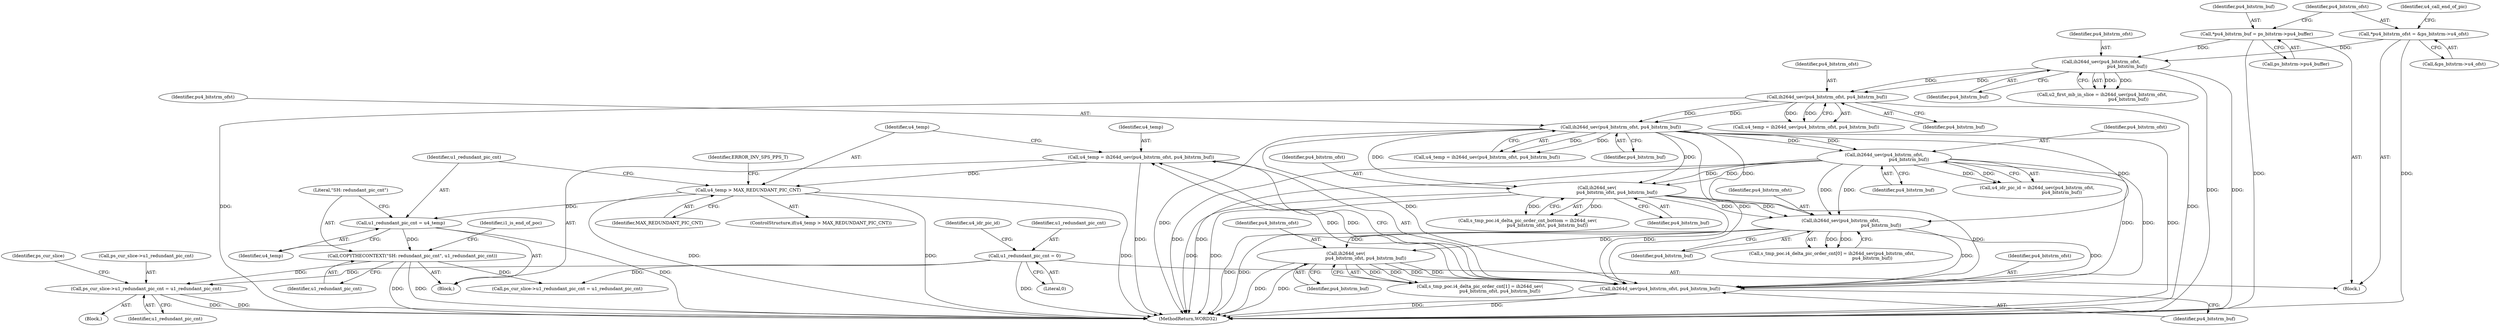 digraph "0_Android_a78887bcffbc2995cf9ed72e0697acf560875e9e_2@pointer" {
"1000947" [label="(Call,ps_cur_slice->u1_redundant_pic_cnt = u1_redundant_pic_cnt)"];
"1000736" [label="(Call,COPYTHECONTEXT(\"SH: redundant_pic_cnt\", u1_redundant_pic_cnt))"];
"1000733" [label="(Call,u1_redundant_pic_cnt = u4_temp)"];
"1000728" [label="(Call,u4_temp > MAX_REDUNDANT_PIC_CNT)"];
"1000722" [label="(Call,u4_temp = ih264d_uev(pu4_bitstrm_ofst, pu4_bitstrm_buf))"];
"1000724" [label="(Call,ih264d_uev(pu4_bitstrm_ofst, pu4_bitstrm_buf))"];
"1000683" [label="(Call,ih264d_sev(pu4_bitstrm_ofst,\n                                                         pu4_bitstrm_buf))"];
"1000645" [label="(Call,ih264d_sev(\n                            pu4_bitstrm_ofst, pu4_bitstrm_buf))"];
"1000561" [label="(Call,ih264d_uev(pu4_bitstrm_ofst,\n                                   pu4_bitstrm_buf))"];
"1000424" [label="(Call,ih264d_uev(pu4_bitstrm_ofst, pu4_bitstrm_buf))"];
"1000283" [label="(Call,ih264d_uev(pu4_bitstrm_ofst, pu4_bitstrm_buf))"];
"1000237" [label="(Call,ih264d_uev(pu4_bitstrm_ofst,\n                                     pu4_bitstrm_buf))"];
"1000209" [label="(Call,*pu4_bitstrm_ofst = &ps_bitstrm->u4_ofst)"];
"1000203" [label="(Call,*pu4_bitstrm_buf = ps_bitstrm->pu4_buffer)"];
"1000707" [label="(Call,ih264d_sev(\n                            pu4_bitstrm_ofst, pu4_bitstrm_buf))"];
"1000191" [label="(Call,u1_redundant_pic_cnt = 0)"];
"1000204" [label="(Identifier,pu4_bitstrm_buf)"];
"1000422" [label="(Call,u4_temp = ih264d_uev(pu4_bitstrm_ofst, pu4_bitstrm_buf))"];
"1000238" [label="(Identifier,pu4_bitstrm_ofst)"];
"1000283" [label="(Call,ih264d_uev(pu4_bitstrm_ofst, pu4_bitstrm_buf))"];
"1000725" [label="(Identifier,pu4_bitstrm_ofst)"];
"1000685" [label="(Identifier,pu4_bitstrm_buf)"];
"1000730" [label="(Identifier,MAX_REDUNDANT_PIC_CNT)"];
"1000211" [label="(Call,&ps_bitstrm->u4_ofst)"];
"1000708" [label="(Identifier,pu4_bitstrm_ofst)"];
"1000193" [label="(Literal,0)"];
"1000732" [label="(Identifier,ERROR_INV_SPS_PPS_T)"];
"1000684" [label="(Identifier,pu4_bitstrm_ofst)"];
"1000726" [label="(Identifier,pu4_bitstrm_buf)"];
"1000734" [label="(Identifier,u1_redundant_pic_cnt)"];
"1000197" [label="(Identifier,u4_idr_pic_id)"];
"1000728" [label="(Call,u4_temp > MAX_REDUNDANT_PIC_CNT)"];
"1000563" [label="(Identifier,pu4_bitstrm_buf)"];
"1000192" [label="(Identifier,u1_redundant_pic_cnt)"];
"1000210" [label="(Identifier,pu4_bitstrm_ofst)"];
"1000425" [label="(Identifier,pu4_bitstrm_ofst)"];
"1000737" [label="(Literal,\"SH: redundant_pic_cnt\")"];
"1000907" [label="(Block,)"];
"1000727" [label="(ControlStructure,if(u4_temp > MAX_REDUNDANT_PIC_CNT))"];
"1000948" [label="(Call,ps_cur_slice->u1_redundant_pic_cnt)"];
"1000641" [label="(Call,s_tmp_poc.i4_delta_pic_order_cnt_bottom = ih264d_sev(\n                            pu4_bitstrm_ofst, pu4_bitstrm_buf))"];
"1000284" [label="(Identifier,pu4_bitstrm_ofst)"];
"1000424" [label="(Call,ih264d_uev(pu4_bitstrm_ofst, pu4_bitstrm_buf))"];
"1000724" [label="(Call,ih264d_uev(pu4_bitstrm_ofst, pu4_bitstrm_buf))"];
"1000721" [label="(Block,)"];
"1000561" [label="(Call,ih264d_uev(pu4_bitstrm_ofst,\n                                   pu4_bitstrm_buf))"];
"1000191" [label="(Call,u1_redundant_pic_cnt = 0)"];
"1002571" [label="(MethodReturn,WORD32)"];
"1000951" [label="(Identifier,u1_redundant_pic_cnt)"];
"1000646" [label="(Identifier,pu4_bitstrm_ofst)"];
"1000166" [label="(Block,)"];
"1000645" [label="(Call,ih264d_sev(\n                            pu4_bitstrm_ofst, pu4_bitstrm_buf))"];
"1000709" [label="(Identifier,pu4_bitstrm_buf)"];
"1000562" [label="(Identifier,pu4_bitstrm_ofst)"];
"1000723" [label="(Identifier,u4_temp)"];
"1000647" [label="(Identifier,pu4_bitstrm_buf)"];
"1000426" [label="(Identifier,pu4_bitstrm_buf)"];
"1000947" [label="(Call,ps_cur_slice->u1_redundant_pic_cnt = u1_redundant_pic_cnt)"];
"1000707" [label="(Call,ih264d_sev(\n                            pu4_bitstrm_ofst, pu4_bitstrm_buf))"];
"1000735" [label="(Identifier,u4_temp)"];
"1000237" [label="(Call,ih264d_uev(pu4_bitstrm_ofst,\n                                     pu4_bitstrm_buf))"];
"1000209" [label="(Call,*pu4_bitstrm_ofst = &ps_bitstrm->u4_ofst)"];
"1000226" [label="(Identifier,u4_call_end_of_pic)"];
"1000701" [label="(Call,s_tmp_poc.i4_delta_pic_order_cnt[1] = ih264d_sev(\n                            pu4_bitstrm_ofst, pu4_bitstrm_buf))"];
"1000736" [label="(Call,COPYTHECONTEXT(\"SH: redundant_pic_cnt\", u1_redundant_pic_cnt))"];
"1000683" [label="(Call,ih264d_sev(pu4_bitstrm_ofst,\n                                                         pu4_bitstrm_buf))"];
"1000738" [label="(Identifier,u1_redundant_pic_cnt)"];
"1000722" [label="(Call,u4_temp = ih264d_uev(pu4_bitstrm_ofst, pu4_bitstrm_buf))"];
"1000729" [label="(Identifier,u4_temp)"];
"1000954" [label="(Identifier,ps_cur_slice)"];
"1000677" [label="(Call,s_tmp_poc.i4_delta_pic_order_cnt[0] = ih264d_sev(pu4_bitstrm_ofst,\n                                                         pu4_bitstrm_buf))"];
"1001467" [label="(Call,ps_cur_slice->u1_redundant_pic_cnt = u1_redundant_pic_cnt)"];
"1000205" [label="(Call,ps_bitstrm->pu4_buffer)"];
"1000239" [label="(Identifier,pu4_bitstrm_buf)"];
"1000281" [label="(Call,u4_temp = ih264d_uev(pu4_bitstrm_ofst, pu4_bitstrm_buf))"];
"1000285" [label="(Identifier,pu4_bitstrm_buf)"];
"1000235" [label="(Call,u2_first_mb_in_slice = ih264d_uev(pu4_bitstrm_ofst,\n                                     pu4_bitstrm_buf))"];
"1000559" [label="(Call,u4_idr_pic_id = ih264d_uev(pu4_bitstrm_ofst,\n                                   pu4_bitstrm_buf))"];
"1000203" [label="(Call,*pu4_bitstrm_buf = ps_bitstrm->pu4_buffer)"];
"1000740" [label="(Identifier,i1_is_end_of_poc)"];
"1000733" [label="(Call,u1_redundant_pic_cnt = u4_temp)"];
"1000947" -> "1000907"  [label="AST: "];
"1000947" -> "1000951"  [label="CFG: "];
"1000948" -> "1000947"  [label="AST: "];
"1000951" -> "1000947"  [label="AST: "];
"1000954" -> "1000947"  [label="CFG: "];
"1000947" -> "1002571"  [label="DDG: "];
"1000947" -> "1002571"  [label="DDG: "];
"1000736" -> "1000947"  [label="DDG: "];
"1000191" -> "1000947"  [label="DDG: "];
"1000736" -> "1000721"  [label="AST: "];
"1000736" -> "1000738"  [label="CFG: "];
"1000737" -> "1000736"  [label="AST: "];
"1000738" -> "1000736"  [label="AST: "];
"1000740" -> "1000736"  [label="CFG: "];
"1000736" -> "1002571"  [label="DDG: "];
"1000736" -> "1002571"  [label="DDG: "];
"1000733" -> "1000736"  [label="DDG: "];
"1000736" -> "1001467"  [label="DDG: "];
"1000733" -> "1000721"  [label="AST: "];
"1000733" -> "1000735"  [label="CFG: "];
"1000734" -> "1000733"  [label="AST: "];
"1000735" -> "1000733"  [label="AST: "];
"1000737" -> "1000733"  [label="CFG: "];
"1000733" -> "1002571"  [label="DDG: "];
"1000728" -> "1000733"  [label="DDG: "];
"1000728" -> "1000727"  [label="AST: "];
"1000728" -> "1000730"  [label="CFG: "];
"1000729" -> "1000728"  [label="AST: "];
"1000730" -> "1000728"  [label="AST: "];
"1000732" -> "1000728"  [label="CFG: "];
"1000734" -> "1000728"  [label="CFG: "];
"1000728" -> "1002571"  [label="DDG: "];
"1000728" -> "1002571"  [label="DDG: "];
"1000728" -> "1002571"  [label="DDG: "];
"1000722" -> "1000728"  [label="DDG: "];
"1000722" -> "1000721"  [label="AST: "];
"1000722" -> "1000724"  [label="CFG: "];
"1000723" -> "1000722"  [label="AST: "];
"1000724" -> "1000722"  [label="AST: "];
"1000729" -> "1000722"  [label="CFG: "];
"1000722" -> "1002571"  [label="DDG: "];
"1000724" -> "1000722"  [label="DDG: "];
"1000724" -> "1000722"  [label="DDG: "];
"1000724" -> "1000726"  [label="CFG: "];
"1000725" -> "1000724"  [label="AST: "];
"1000726" -> "1000724"  [label="AST: "];
"1000724" -> "1002571"  [label="DDG: "];
"1000724" -> "1002571"  [label="DDG: "];
"1000683" -> "1000724"  [label="DDG: "];
"1000683" -> "1000724"  [label="DDG: "];
"1000645" -> "1000724"  [label="DDG: "];
"1000645" -> "1000724"  [label="DDG: "];
"1000561" -> "1000724"  [label="DDG: "];
"1000561" -> "1000724"  [label="DDG: "];
"1000707" -> "1000724"  [label="DDG: "];
"1000707" -> "1000724"  [label="DDG: "];
"1000424" -> "1000724"  [label="DDG: "];
"1000424" -> "1000724"  [label="DDG: "];
"1000683" -> "1000677"  [label="AST: "];
"1000683" -> "1000685"  [label="CFG: "];
"1000684" -> "1000683"  [label="AST: "];
"1000685" -> "1000683"  [label="AST: "];
"1000677" -> "1000683"  [label="CFG: "];
"1000683" -> "1002571"  [label="DDG: "];
"1000683" -> "1002571"  [label="DDG: "];
"1000683" -> "1000677"  [label="DDG: "];
"1000683" -> "1000677"  [label="DDG: "];
"1000645" -> "1000683"  [label="DDG: "];
"1000645" -> "1000683"  [label="DDG: "];
"1000561" -> "1000683"  [label="DDG: "];
"1000561" -> "1000683"  [label="DDG: "];
"1000424" -> "1000683"  [label="DDG: "];
"1000424" -> "1000683"  [label="DDG: "];
"1000683" -> "1000707"  [label="DDG: "];
"1000683" -> "1000707"  [label="DDG: "];
"1000645" -> "1000641"  [label="AST: "];
"1000645" -> "1000647"  [label="CFG: "];
"1000646" -> "1000645"  [label="AST: "];
"1000647" -> "1000645"  [label="AST: "];
"1000641" -> "1000645"  [label="CFG: "];
"1000645" -> "1002571"  [label="DDG: "];
"1000645" -> "1002571"  [label="DDG: "];
"1000645" -> "1000641"  [label="DDG: "];
"1000645" -> "1000641"  [label="DDG: "];
"1000561" -> "1000645"  [label="DDG: "];
"1000561" -> "1000645"  [label="DDG: "];
"1000424" -> "1000645"  [label="DDG: "];
"1000424" -> "1000645"  [label="DDG: "];
"1000561" -> "1000559"  [label="AST: "];
"1000561" -> "1000563"  [label="CFG: "];
"1000562" -> "1000561"  [label="AST: "];
"1000563" -> "1000561"  [label="AST: "];
"1000559" -> "1000561"  [label="CFG: "];
"1000561" -> "1002571"  [label="DDG: "];
"1000561" -> "1002571"  [label="DDG: "];
"1000561" -> "1000559"  [label="DDG: "];
"1000561" -> "1000559"  [label="DDG: "];
"1000424" -> "1000561"  [label="DDG: "];
"1000424" -> "1000561"  [label="DDG: "];
"1000424" -> "1000422"  [label="AST: "];
"1000424" -> "1000426"  [label="CFG: "];
"1000425" -> "1000424"  [label="AST: "];
"1000426" -> "1000424"  [label="AST: "];
"1000422" -> "1000424"  [label="CFG: "];
"1000424" -> "1002571"  [label="DDG: "];
"1000424" -> "1002571"  [label="DDG: "];
"1000424" -> "1000422"  [label="DDG: "];
"1000424" -> "1000422"  [label="DDG: "];
"1000283" -> "1000424"  [label="DDG: "];
"1000283" -> "1000424"  [label="DDG: "];
"1000283" -> "1000281"  [label="AST: "];
"1000283" -> "1000285"  [label="CFG: "];
"1000284" -> "1000283"  [label="AST: "];
"1000285" -> "1000283"  [label="AST: "];
"1000281" -> "1000283"  [label="CFG: "];
"1000283" -> "1002571"  [label="DDG: "];
"1000283" -> "1002571"  [label="DDG: "];
"1000283" -> "1000281"  [label="DDG: "];
"1000283" -> "1000281"  [label="DDG: "];
"1000237" -> "1000283"  [label="DDG: "];
"1000237" -> "1000283"  [label="DDG: "];
"1000237" -> "1000235"  [label="AST: "];
"1000237" -> "1000239"  [label="CFG: "];
"1000238" -> "1000237"  [label="AST: "];
"1000239" -> "1000237"  [label="AST: "];
"1000235" -> "1000237"  [label="CFG: "];
"1000237" -> "1002571"  [label="DDG: "];
"1000237" -> "1002571"  [label="DDG: "];
"1000237" -> "1000235"  [label="DDG: "];
"1000237" -> "1000235"  [label="DDG: "];
"1000209" -> "1000237"  [label="DDG: "];
"1000203" -> "1000237"  [label="DDG: "];
"1000209" -> "1000166"  [label="AST: "];
"1000209" -> "1000211"  [label="CFG: "];
"1000210" -> "1000209"  [label="AST: "];
"1000211" -> "1000209"  [label="AST: "];
"1000226" -> "1000209"  [label="CFG: "];
"1000209" -> "1002571"  [label="DDG: "];
"1000203" -> "1000166"  [label="AST: "];
"1000203" -> "1000205"  [label="CFG: "];
"1000204" -> "1000203"  [label="AST: "];
"1000205" -> "1000203"  [label="AST: "];
"1000210" -> "1000203"  [label="CFG: "];
"1000203" -> "1002571"  [label="DDG: "];
"1000707" -> "1000701"  [label="AST: "];
"1000707" -> "1000709"  [label="CFG: "];
"1000708" -> "1000707"  [label="AST: "];
"1000709" -> "1000707"  [label="AST: "];
"1000701" -> "1000707"  [label="CFG: "];
"1000707" -> "1002571"  [label="DDG: "];
"1000707" -> "1002571"  [label="DDG: "];
"1000707" -> "1000701"  [label="DDG: "];
"1000707" -> "1000701"  [label="DDG: "];
"1000191" -> "1000166"  [label="AST: "];
"1000191" -> "1000193"  [label="CFG: "];
"1000192" -> "1000191"  [label="AST: "];
"1000193" -> "1000191"  [label="AST: "];
"1000197" -> "1000191"  [label="CFG: "];
"1000191" -> "1002571"  [label="DDG: "];
"1000191" -> "1001467"  [label="DDG: "];
}

